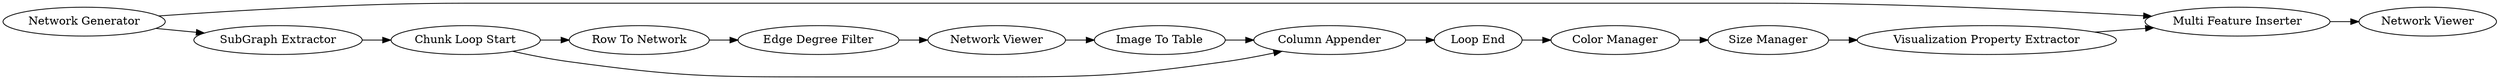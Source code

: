 digraph {
	11 -> 12
	14 -> 5
	12 -> 9
	1 -> 2
	4 -> 14
	3 -> 8
	3 -> 4
	8 -> 7
	9 -> 13
	5 -> 6
	1 -> 9
	7 -> 10
	2 -> 3
	10 -> 11
	6 -> 8
	5 [label="Network Viewer"]
	13 [label="Network Viewer"]
	1 [label="Network Generator"]
	7 [label="Loop End"]
	12 [label="Visualization Property Extractor"]
	9 [label="Multi Feature Inserter"]
	11 [label="Size Manager"]
	4 [label="Row To Network"]
	8 [label="Column Appender"]
	6 [label="Image To Table"]
	14 [label="Edge Degree Filter"]
	3 [label="Chunk Loop Start"]
	2 [label="SubGraph Extractor"]
	10 [label="Color Manager"]
	rankdir=LR
}
